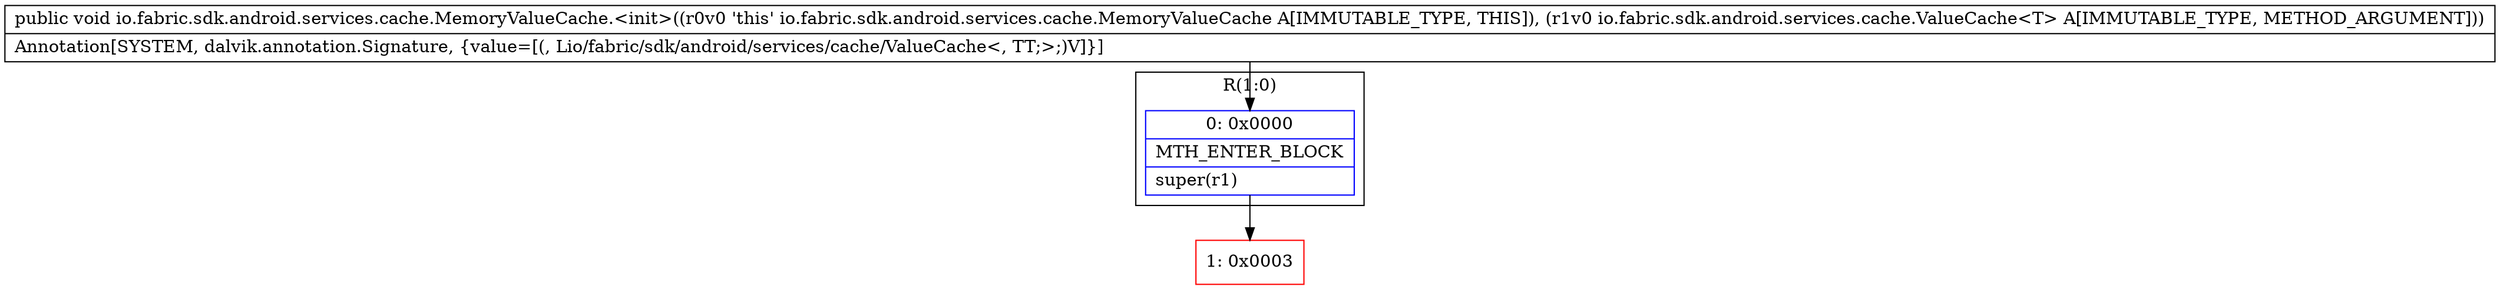 digraph "CFG forio.fabric.sdk.android.services.cache.MemoryValueCache.\<init\>(Lio\/fabric\/sdk\/android\/services\/cache\/ValueCache;)V" {
subgraph cluster_Region_1623097535 {
label = "R(1:0)";
node [shape=record,color=blue];
Node_0 [shape=record,label="{0\:\ 0x0000|MTH_ENTER_BLOCK\l|super(r1)\l}"];
}
Node_1 [shape=record,color=red,label="{1\:\ 0x0003}"];
MethodNode[shape=record,label="{public void io.fabric.sdk.android.services.cache.MemoryValueCache.\<init\>((r0v0 'this' io.fabric.sdk.android.services.cache.MemoryValueCache A[IMMUTABLE_TYPE, THIS]), (r1v0 io.fabric.sdk.android.services.cache.ValueCache\<T\> A[IMMUTABLE_TYPE, METHOD_ARGUMENT]))  | Annotation[SYSTEM, dalvik.annotation.Signature, \{value=[(, Lio\/fabric\/sdk\/android\/services\/cache\/ValueCache\<, TT;\>;)V]\}]\l}"];
MethodNode -> Node_0;
Node_0 -> Node_1;
}

